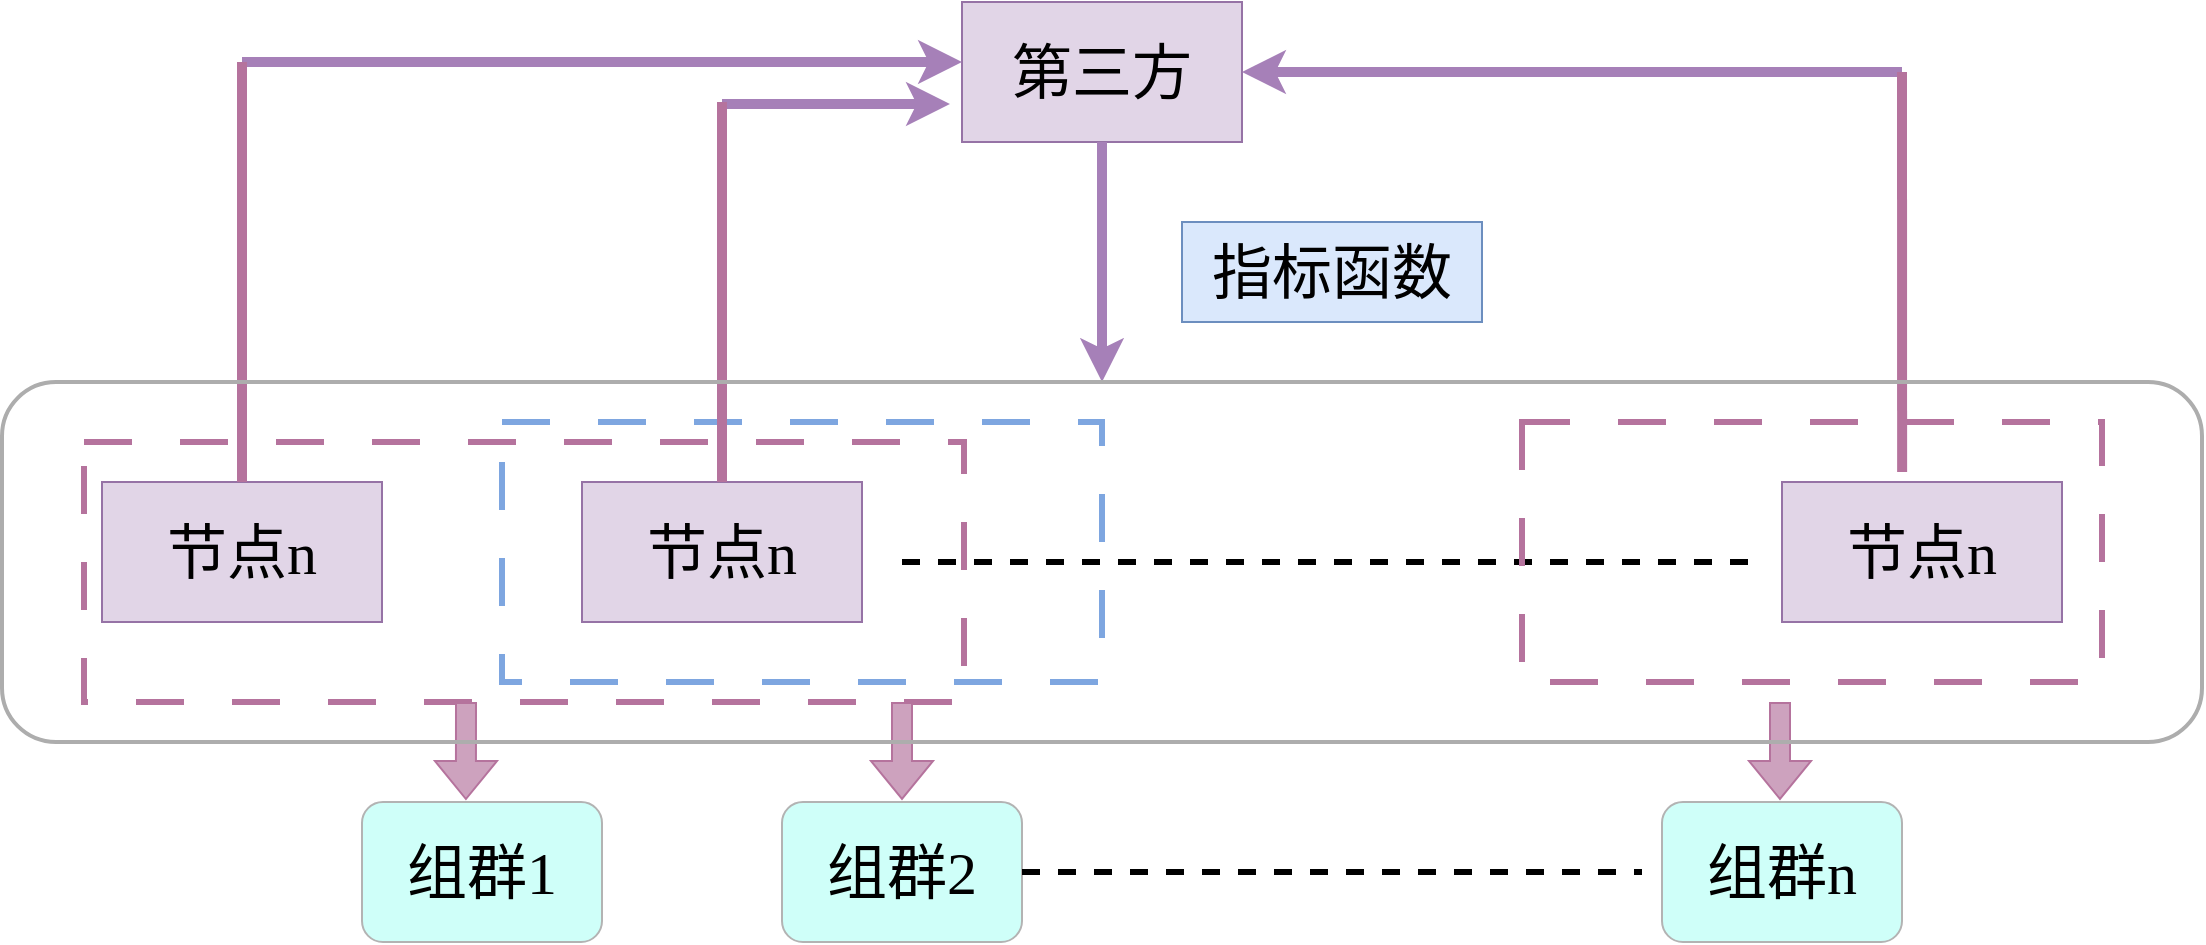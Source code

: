 <mxfile version="26.1.0">
  <diagram name="第 1 页" id="HPD08S-VjeHchQ3noIVq">
    <mxGraphModel dx="2555" dy="915" grid="0" gridSize="10" guides="1" tooltips="1" connect="1" arrows="1" fold="1" page="1" pageScale="1" pageWidth="827" pageHeight="1169" math="0" shadow="0">
      <root>
        <mxCell id="0" />
        <mxCell id="1" parent="0" />
        <mxCell id="LuTX2Ummq0ItfzHySmnt-1" value="&lt;font face=&quot;Times New Roman&quot;&gt;&lt;span style=&quot;font-size: 30px;&quot;&gt;第三方&lt;/span&gt;&lt;/font&gt;" style="rounded=0;whiteSpace=wrap;html=1;fillColor=#e1d5e7;strokeColor=#9673a6;" vertex="1" parent="1">
          <mxGeometry x="-140" y="70" width="140" height="70" as="geometry" />
        </mxCell>
        <mxCell id="LuTX2Ummq0ItfzHySmnt-2" value="&lt;font face=&quot;Times New Roman&quot;&gt;&lt;span style=&quot;font-size: 30px;&quot;&gt;指标函数&lt;/span&gt;&lt;/font&gt;" style="rounded=0;whiteSpace=wrap;html=1;fillColor=#dae8fc;strokeColor=#6c8ebf;" vertex="1" parent="1">
          <mxGeometry x="-30" y="180" width="150" height="50" as="geometry" />
        </mxCell>
        <mxCell id="LuTX2Ummq0ItfzHySmnt-3" value="&lt;font face=&quot;Times New Roman&quot;&gt;&lt;span style=&quot;font-size: 30px;&quot;&gt;节点n&lt;/span&gt;&lt;/font&gt;" style="rounded=0;whiteSpace=wrap;html=1;fillColor=#e1d5e7;strokeColor=#9673a6;" vertex="1" parent="1">
          <mxGeometry x="270" y="310" width="140" height="70" as="geometry" />
        </mxCell>
        <mxCell id="LuTX2Ummq0ItfzHySmnt-4" value="&lt;font face=&quot;Times New Roman&quot;&gt;&lt;span style=&quot;font-size: 30px;&quot;&gt;节点n&lt;/span&gt;&lt;/font&gt;" style="rounded=0;whiteSpace=wrap;html=1;fillColor=#e1d5e7;strokeColor=#9673a6;" vertex="1" parent="1">
          <mxGeometry x="-570" y="310" width="140" height="70" as="geometry" />
        </mxCell>
        <mxCell id="LuTX2Ummq0ItfzHySmnt-5" value="&lt;font face=&quot;Times New Roman&quot;&gt;&lt;span style=&quot;font-size: 30px;&quot;&gt;节点n&lt;/span&gt;&lt;/font&gt;" style="rounded=0;whiteSpace=wrap;html=1;fillColor=#e1d5e7;strokeColor=#9673a6;" vertex="1" parent="1">
          <mxGeometry x="-330" y="310" width="140" height="70" as="geometry" />
        </mxCell>
        <mxCell id="LuTX2Ummq0ItfzHySmnt-6" value="&lt;font style=&quot;font-size: 30px;&quot; face=&quot;Times New Roman&quot;&gt;组群1&lt;/font&gt;" style="rounded=1;whiteSpace=wrap;html=1;fillColor=#CFFFF9;strokeColor=#B3B3B3;" vertex="1" parent="1">
          <mxGeometry x="-440" y="470" width="120" height="70" as="geometry" />
        </mxCell>
        <mxCell id="LuTX2Ummq0ItfzHySmnt-7" value="&lt;font style=&quot;font-size: 30px;&quot; face=&quot;Times New Roman&quot;&gt;组群2&lt;/font&gt;" style="rounded=1;whiteSpace=wrap;html=1;fillColor=#CFFFF9;strokeColor=#B3B3B3;" vertex="1" parent="1">
          <mxGeometry x="-230" y="470" width="120" height="70" as="geometry" />
        </mxCell>
        <mxCell id="LuTX2Ummq0ItfzHySmnt-8" value="&lt;font style=&quot;font-size: 30px;&quot; face=&quot;Times New Roman&quot;&gt;组群n&lt;/font&gt;" style="rounded=1;whiteSpace=wrap;html=1;fillColor=#CFFFF9;strokeColor=#B3B3B3;" vertex="1" parent="1">
          <mxGeometry x="210" y="470" width="120" height="70" as="geometry" />
        </mxCell>
        <mxCell id="LuTX2Ummq0ItfzHySmnt-9" value="" style="endArrow=none;html=1;rounded=0;dashed=1;strokeWidth=3;" edge="1" parent="1">
          <mxGeometry width="50" height="50" relative="1" as="geometry">
            <mxPoint x="-110" y="505" as="sourcePoint" />
            <mxPoint x="200" y="505" as="targetPoint" />
          </mxGeometry>
        </mxCell>
        <mxCell id="LuTX2Ummq0ItfzHySmnt-10" value="" style="endArrow=none;html=1;rounded=0;dashed=1;exitX=1;exitY=0.5;exitDx=0;exitDy=0;strokeWidth=3;" edge="1" parent="1">
          <mxGeometry width="50" height="50" relative="1" as="geometry">
            <mxPoint x="-170" y="350" as="sourcePoint" />
            <mxPoint x="260" y="350" as="targetPoint" />
          </mxGeometry>
        </mxCell>
        <mxCell id="LuTX2Ummq0ItfzHySmnt-11" value="" style="rounded=0;whiteSpace=wrap;html=1;dashed=1;dashPattern=8 8;fillColor=none;strokeWidth=3;strokeColor=#B5739D;" vertex="1" parent="1">
          <mxGeometry x="-579" y="290" width="440" height="130" as="geometry" />
        </mxCell>
        <mxCell id="LuTX2Ummq0ItfzHySmnt-12" value="" style="rounded=0;whiteSpace=wrap;html=1;dashed=1;dashPattern=8 8;fillColor=none;strokeWidth=3;strokeColor=#B5739D;" vertex="1" parent="1">
          <mxGeometry x="140" y="280" width="290" height="130" as="geometry" />
        </mxCell>
        <mxCell id="LuTX2Ummq0ItfzHySmnt-13" value="" style="rounded=0;whiteSpace=wrap;html=1;dashed=1;dashPattern=8 8;fillColor=none;strokeWidth=3;strokeColor=#7EA6E0;" vertex="1" parent="1">
          <mxGeometry x="-370" y="280" width="300" height="130" as="geometry" />
        </mxCell>
        <mxCell id="LuTX2Ummq0ItfzHySmnt-14" value="" style="shape=flexArrow;endArrow=classic;html=1;rounded=0;entryX=0.433;entryY=-0.014;entryDx=0;entryDy=0;entryPerimeter=0;fillColor=#CDA2BE;strokeColor=#B5739D;" edge="1" parent="1" target="LuTX2Ummq0ItfzHySmnt-6">
          <mxGeometry width="50" height="50" relative="1" as="geometry">
            <mxPoint x="-388" y="420" as="sourcePoint" />
            <mxPoint x="-500" y="480" as="targetPoint" />
          </mxGeometry>
        </mxCell>
        <mxCell id="LuTX2Ummq0ItfzHySmnt-15" value="" style="shape=flexArrow;endArrow=classic;html=1;rounded=0;entryX=0.433;entryY=-0.014;entryDx=0;entryDy=0;entryPerimeter=0;strokeColor=#B5739D;fillColor=#CDA2BE;" edge="1" parent="1">
          <mxGeometry width="50" height="50" relative="1" as="geometry">
            <mxPoint x="-170" y="420" as="sourcePoint" />
            <mxPoint x="-170" y="469" as="targetPoint" />
          </mxGeometry>
        </mxCell>
        <mxCell id="LuTX2Ummq0ItfzHySmnt-16" value="" style="shape=flexArrow;endArrow=classic;html=1;rounded=0;entryX=0.433;entryY=-0.014;entryDx=0;entryDy=0;entryPerimeter=0;fillColor=#CDA2BE;strokeColor=#B5739D;" edge="1" parent="1">
          <mxGeometry width="50" height="50" relative="1" as="geometry">
            <mxPoint x="269" y="420" as="sourcePoint" />
            <mxPoint x="269" y="469" as="targetPoint" />
          </mxGeometry>
        </mxCell>
        <mxCell id="LuTX2Ummq0ItfzHySmnt-17" value="" style="endArrow=classic;html=1;rounded=0;exitX=0.5;exitY=1;exitDx=0;exitDy=0;strokeWidth=5;strokeColor=#A680B8;entryX=0.5;entryY=0;entryDx=0;entryDy=0;" edge="1" parent="1" source="LuTX2Ummq0ItfzHySmnt-1" target="LuTX2Ummq0ItfzHySmnt-24">
          <mxGeometry width="50" height="50" relative="1" as="geometry">
            <mxPoint x="-100" y="230" as="sourcePoint" />
            <mxPoint x="-70" y="250" as="targetPoint" />
          </mxGeometry>
        </mxCell>
        <mxCell id="LuTX2Ummq0ItfzHySmnt-18" value="" style="endArrow=classic;html=1;rounded=0;strokeWidth=5;strokeColor=#A680B8;entryX=1;entryY=0.5;entryDx=0;entryDy=0;" edge="1" parent="1" target="LuTX2Ummq0ItfzHySmnt-1">
          <mxGeometry width="50" height="50" relative="1" as="geometry">
            <mxPoint x="330" y="105" as="sourcePoint" />
            <mxPoint x="330" y="250" as="targetPoint" />
          </mxGeometry>
        </mxCell>
        <mxCell id="LuTX2Ummq0ItfzHySmnt-19" value="" style="endArrow=classic;html=1;rounded=0;strokeWidth=5;strokeColor=#A680B8;entryX=-0.043;entryY=0.729;entryDx=0;entryDy=0;entryPerimeter=0;" edge="1" parent="1" target="LuTX2Ummq0ItfzHySmnt-1">
          <mxGeometry width="50" height="50" relative="1" as="geometry">
            <mxPoint x="-260" y="121" as="sourcePoint" />
            <mxPoint x="-560" y="139" as="targetPoint" />
          </mxGeometry>
        </mxCell>
        <mxCell id="LuTX2Ummq0ItfzHySmnt-20" value="" style="endArrow=classic;html=1;rounded=0;strokeWidth=5;strokeColor=#A680B8;entryX=-0.043;entryY=0.729;entryDx=0;entryDy=0;entryPerimeter=0;" edge="1" parent="1">
          <mxGeometry width="50" height="50" relative="1" as="geometry">
            <mxPoint x="-500" y="100" as="sourcePoint" />
            <mxPoint x="-140" y="100" as="targetPoint" />
          </mxGeometry>
        </mxCell>
        <mxCell id="LuTX2Ummq0ItfzHySmnt-21" value="" style="endArrow=none;html=1;rounded=0;exitX=0.5;exitY=0;exitDx=0;exitDy=0;strokeColor=#B5739D;strokeWidth=5;" edge="1" parent="1" source="LuTX2Ummq0ItfzHySmnt-4">
          <mxGeometry width="50" height="50" relative="1" as="geometry">
            <mxPoint x="-500" y="220" as="sourcePoint" />
            <mxPoint x="-500" y="100" as="targetPoint" />
          </mxGeometry>
        </mxCell>
        <mxCell id="LuTX2Ummq0ItfzHySmnt-22" value="" style="endArrow=none;html=1;rounded=0;strokeColor=#B5739D;strokeWidth=5;" edge="1" parent="1" source="LuTX2Ummq0ItfzHySmnt-5">
          <mxGeometry width="50" height="50" relative="1" as="geometry">
            <mxPoint x="-490" y="320" as="sourcePoint" />
            <mxPoint x="-260" y="120" as="targetPoint" />
          </mxGeometry>
        </mxCell>
        <mxCell id="LuTX2Ummq0ItfzHySmnt-23" value="" style="endArrow=none;html=1;rounded=0;exitX=0.429;exitY=0;exitDx=0;exitDy=0;exitPerimeter=0;strokeColor=#B5739D;strokeWidth=5;" edge="1" parent="1">
          <mxGeometry width="50" height="50" relative="1" as="geometry">
            <mxPoint x="330.06" y="305" as="sourcePoint" />
            <mxPoint x="330" y="105" as="targetPoint" />
          </mxGeometry>
        </mxCell>
        <mxCell id="LuTX2Ummq0ItfzHySmnt-24" value="" style="rounded=1;whiteSpace=wrap;html=1;fillColor=none;gradientColor=default;strokeWidth=2;strokeColor=#ADADAD;" vertex="1" parent="1">
          <mxGeometry x="-620" y="260" width="1100" height="180" as="geometry" />
        </mxCell>
      </root>
    </mxGraphModel>
  </diagram>
</mxfile>

